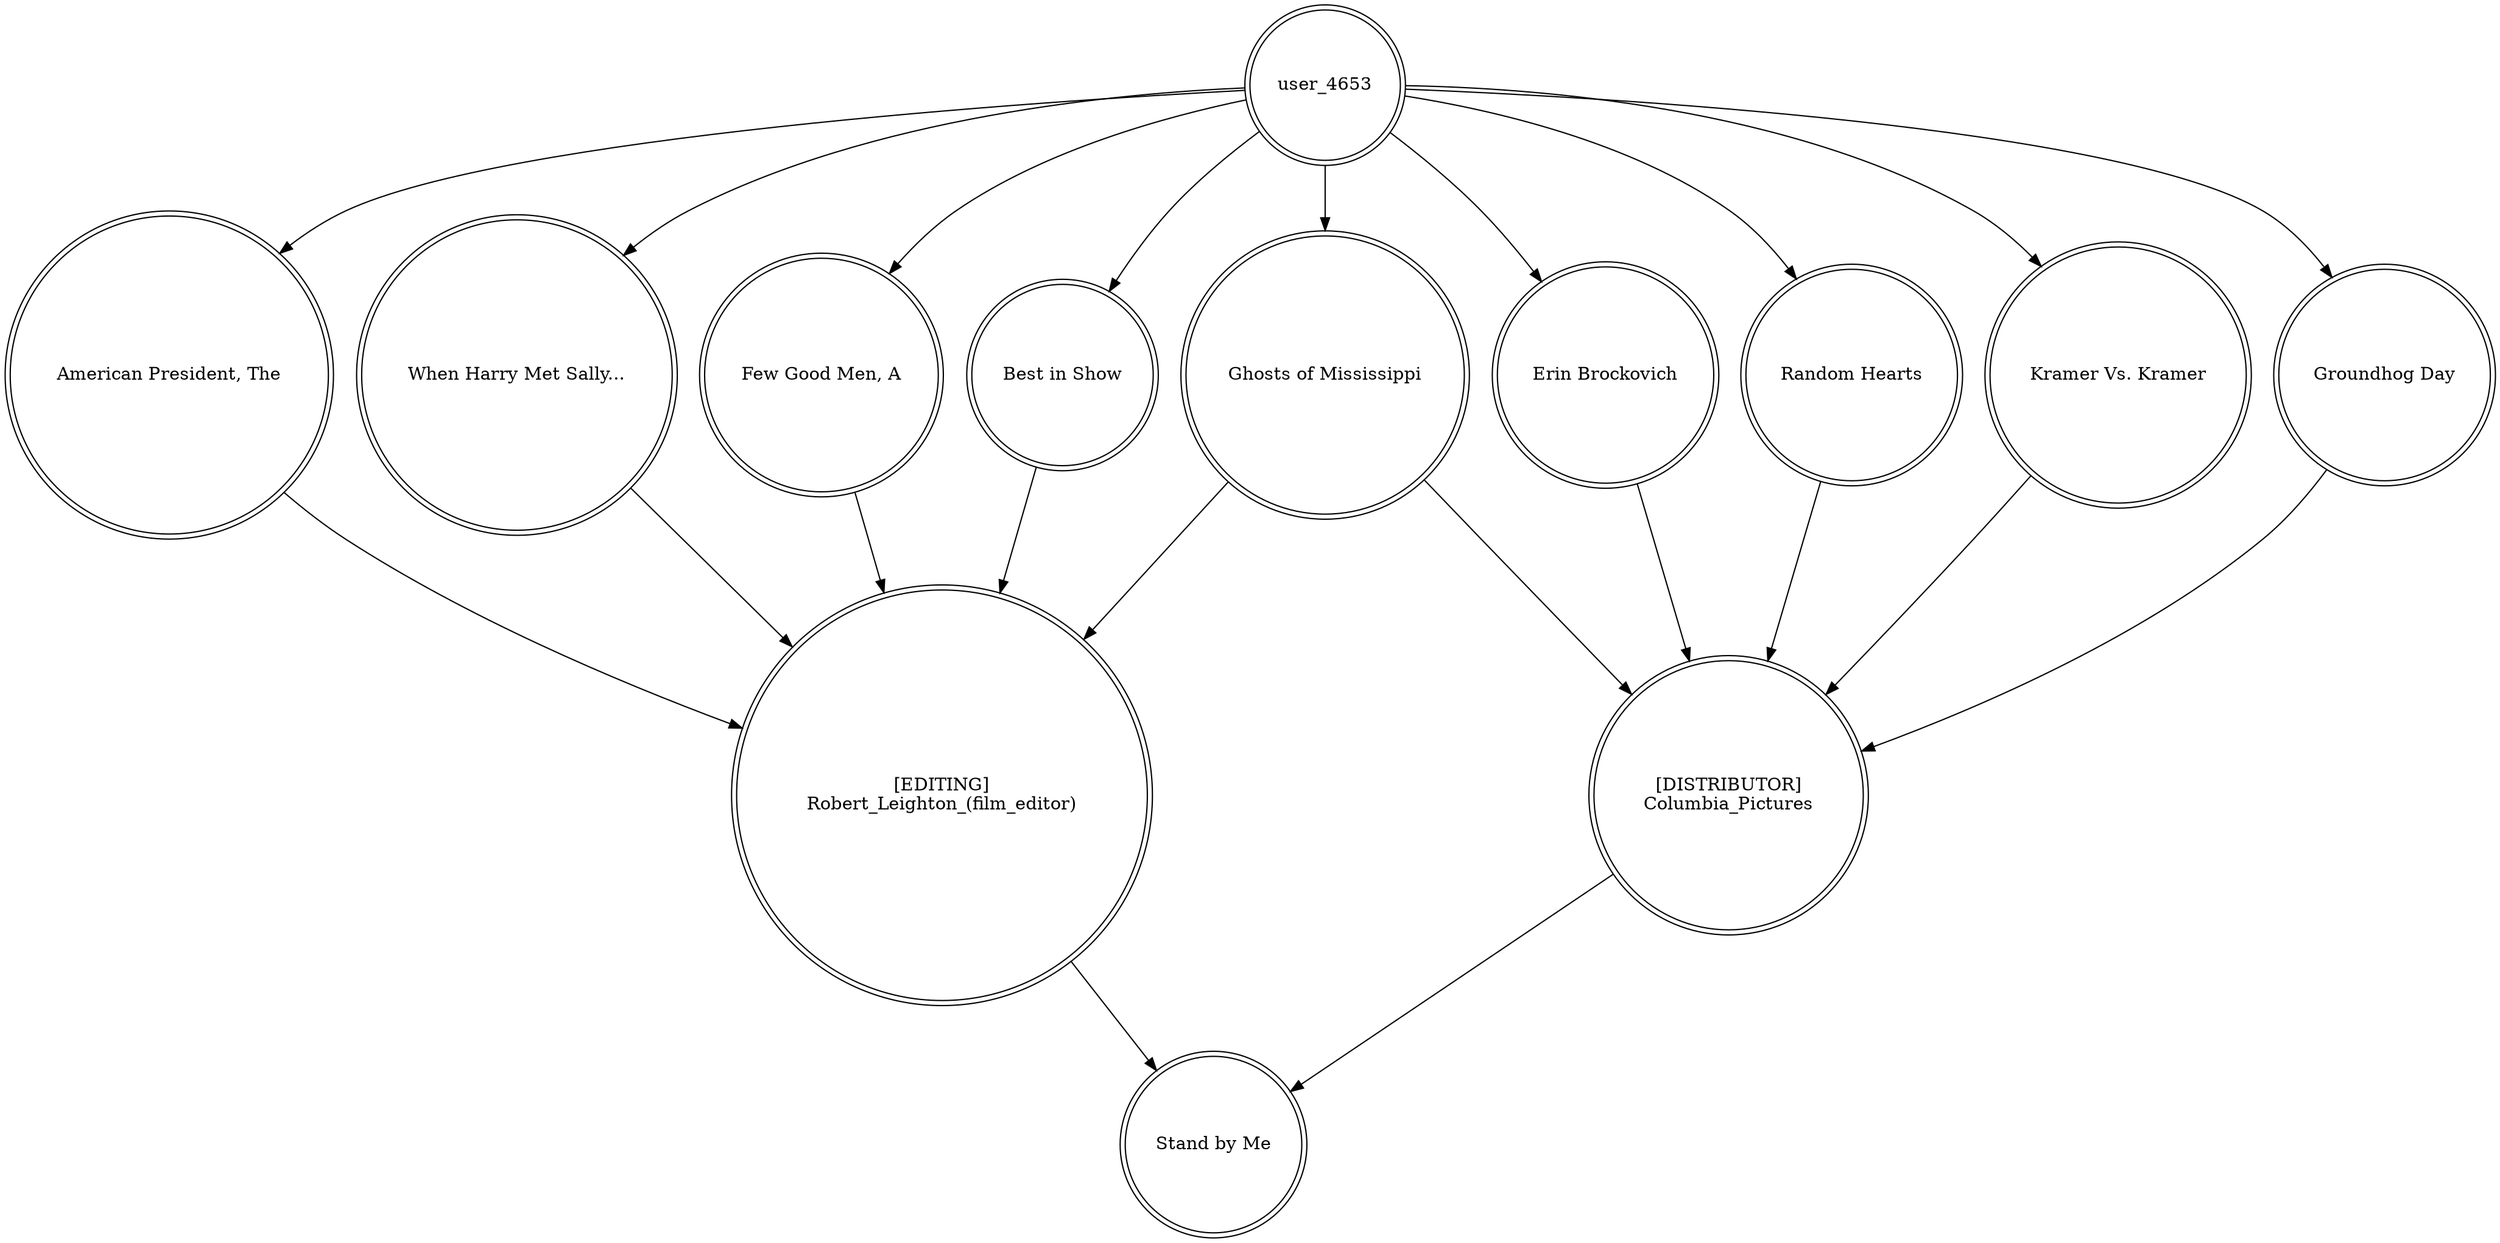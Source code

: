 digraph finite_state_machine {
	node [shape=doublecircle]
	user_4653 -> "American President, The"
	"Erin Brockovich" -> "[DISTRIBUTOR]
Columbia_Pictures"
	"Random Hearts" -> "[DISTRIBUTOR]
Columbia_Pictures"
	user_4653 -> "Ghosts of Mississippi"
	"[EDITING]
Robert_Leighton_(film_editor)" -> "Stand by Me"
	user_4653 -> "Kramer Vs. Kramer"
	user_4653 -> "Random Hearts"
	"Kramer Vs. Kramer" -> "[DISTRIBUTOR]
Columbia_Pictures"
	user_4653 -> "When Harry Met Sally..."
	"Ghosts of Mississippi" -> "[EDITING]
Robert_Leighton_(film_editor)"
	"Few Good Men, A" -> "[EDITING]
Robert_Leighton_(film_editor)"
	user_4653 -> "Best in Show"
	"[DISTRIBUTOR]
Columbia_Pictures" -> "Stand by Me"
	"Groundhog Day" -> "[DISTRIBUTOR]
Columbia_Pictures"
	"When Harry Met Sally..." -> "[EDITING]
Robert_Leighton_(film_editor)"
	user_4653 -> "Few Good Men, A"
	"Best in Show" -> "[EDITING]
Robert_Leighton_(film_editor)"
	user_4653 -> "Groundhog Day"
	"American President, The" -> "[EDITING]
Robert_Leighton_(film_editor)"
	"Ghosts of Mississippi" -> "[DISTRIBUTOR]
Columbia_Pictures"
	user_4653 -> "Erin Brockovich"
}
